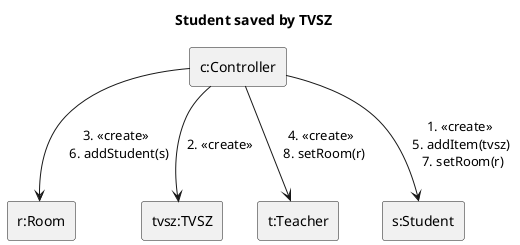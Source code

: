 @startuml ser
title Student saved by TVSZ
rectangle "c:Controller" as c
rectangle "r:Room" as r
rectangle "tvsz:TVSZ" as tv
rectangle "t:Teacher" as t
rectangle "s:Student" as s

c --> s: 1. <<create>> \n 5. addItem(tvsz) \n 7. setRoom(r)
c --> r : 3. <<create>> \n 6. addStudent(s)
c --> tv : 2. <<create>> 
c --> t : 4. <<create>> \n 8. setRoom(r)

@enduml